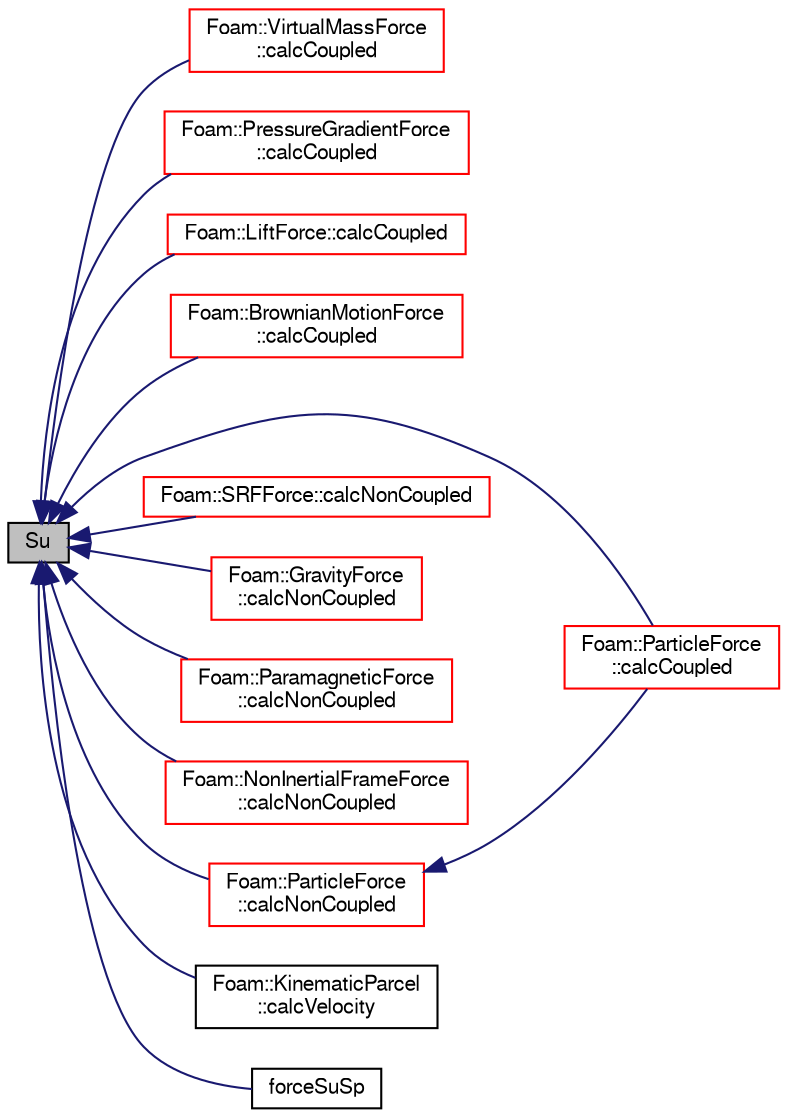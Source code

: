digraph "Su"
{
  bgcolor="transparent";
  edge [fontname="FreeSans",fontsize="10",labelfontname="FreeSans",labelfontsize="10"];
  node [fontname="FreeSans",fontsize="10",shape=record];
  rankdir="LR";
  Node15 [label="Su",height=0.2,width=0.4,color="black", fillcolor="grey75", style="filled", fontcolor="black"];
  Node15 -> Node16 [dir="back",color="midnightblue",fontsize="10",style="solid",fontname="FreeSans"];
  Node16 [label="Foam::VirtualMassForce\l::calcCoupled",height=0.2,width=0.4,color="red",URL="$a24166.html#afaf626ee39da50a44d12588b5cb987d9",tooltip="Calculate the non-coupled force. "];
  Node15 -> Node19 [dir="back",color="midnightblue",fontsize="10",style="solid",fontname="FreeSans"];
  Node19 [label="Foam::PressureGradientForce\l::calcCoupled",height=0.2,width=0.4,color="red",URL="$a24158.html#afaf626ee39da50a44d12588b5cb987d9",tooltip="Calculate the non-coupled force. "];
  Node15 -> Node22 [dir="back",color="midnightblue",fontsize="10",style="solid",fontname="FreeSans"];
  Node22 [label="Foam::LiftForce::calcCoupled",height=0.2,width=0.4,color="red",URL="$a24134.html#afaf626ee39da50a44d12588b5cb987d9",tooltip="Calculate the non-coupled force. "];
  Node15 -> Node25 [dir="back",color="midnightblue",fontsize="10",style="solid",fontname="FreeSans"];
  Node25 [label="Foam::BrownianMotionForce\l::calcCoupled",height=0.2,width=0.4,color="red",URL="$a24606.html#afaf626ee39da50a44d12588b5cb987d9",tooltip="Calculate the non-coupled force. "];
  Node15 -> Node28 [dir="back",color="midnightblue",fontsize="10",style="solid",fontname="FreeSans"];
  Node28 [label="Foam::ParticleForce\l::calcCoupled",height=0.2,width=0.4,color="red",URL="$a24154.html#afaf626ee39da50a44d12588b5cb987d9",tooltip="Calculate the coupled force. "];
  Node15 -> Node31 [dir="back",color="midnightblue",fontsize="10",style="solid",fontname="FreeSans"];
  Node31 [label="Foam::SRFForce::calcNonCoupled",height=0.2,width=0.4,color="red",URL="$a24162.html#a0e3253e601c7db3a3db9d3c921218fd9",tooltip="Calculate the non-coupled force. "];
  Node15 -> Node34 [dir="back",color="midnightblue",fontsize="10",style="solid",fontname="FreeSans"];
  Node34 [label="Foam::GravityForce\l::calcNonCoupled",height=0.2,width=0.4,color="red",URL="$a24130.html#a0e3253e601c7db3a3db9d3c921218fd9",tooltip="Calculate the non-coupled force. "];
  Node15 -> Node37 [dir="back",color="midnightblue",fontsize="10",style="solid",fontname="FreeSans"];
  Node37 [label="Foam::ParamagneticForce\l::calcNonCoupled",height=0.2,width=0.4,color="red",URL="$a24150.html#a0e3253e601c7db3a3db9d3c921218fd9",tooltip="Calculate the non-coupled force. "];
  Node15 -> Node40 [dir="back",color="midnightblue",fontsize="10",style="solid",fontname="FreeSans"];
  Node40 [label="Foam::NonInertialFrameForce\l::calcNonCoupled",height=0.2,width=0.4,color="red",URL="$a24146.html#a0e3253e601c7db3a3db9d3c921218fd9",tooltip="Calculate the non-coupled force. "];
  Node15 -> Node43 [dir="back",color="midnightblue",fontsize="10",style="solid",fontname="FreeSans"];
  Node43 [label="Foam::ParticleForce\l::calcNonCoupled",height=0.2,width=0.4,color="red",URL="$a24154.html#a0e3253e601c7db3a3db9d3c921218fd9",tooltip="Calculate the non-coupled force. "];
  Node43 -> Node28 [dir="back",color="midnightblue",fontsize="10",style="solid",fontname="FreeSans"];
  Node15 -> Node44 [dir="back",color="midnightblue",fontsize="10",style="solid",fontname="FreeSans"];
  Node44 [label="Foam::KinematicParcel\l::calcVelocity",height=0.2,width=0.4,color="black",URL="$a23878.html#ad4b1064c43d78ec6b1e82eb57c3a1071"];
  Node15 -> Node45 [dir="back",color="midnightblue",fontsize="10",style="solid",fontname="FreeSans"];
  Node45 [label="forceSuSp",height=0.2,width=0.4,color="black",URL="$a24126.html#a324dbe4dcbfb258b953394ac878a2b33",tooltip="Construct given two components. "];
}
